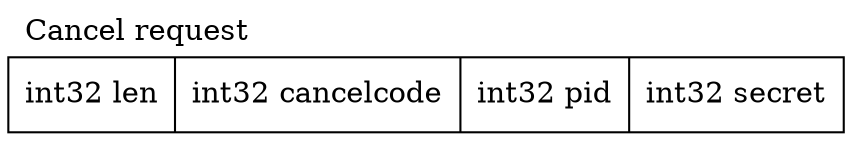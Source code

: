 graph CancelRequest {
      label="Cancel request";
      labelloc=t;
      labeljust=l;
      node [shape=record];
      struct1 [label="int32 len|int32 cancelcode|int32 pid|int32 secret"];
}
